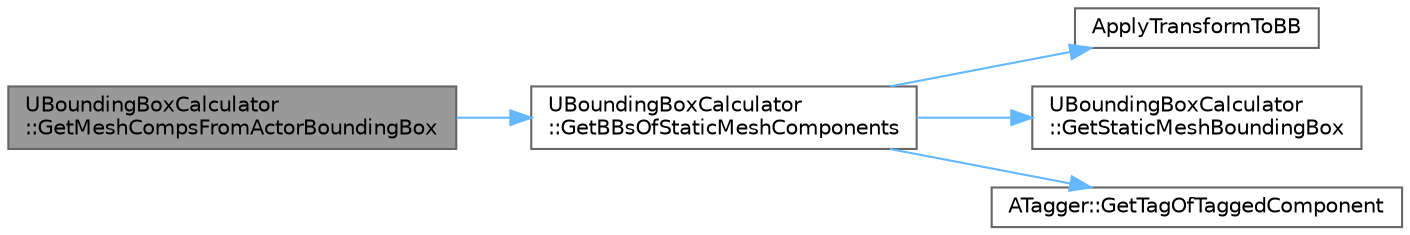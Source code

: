 digraph "UBoundingBoxCalculator::GetMeshCompsFromActorBoundingBox"
{
 // INTERACTIVE_SVG=YES
 // LATEX_PDF_SIZE
  bgcolor="transparent";
  edge [fontname=Helvetica,fontsize=10,labelfontname=Helvetica,labelfontsize=10];
  node [fontname=Helvetica,fontsize=10,shape=box,height=0.2,width=0.4];
  rankdir="LR";
  Node1 [id="Node000001",label="UBoundingBoxCalculator\l::GetMeshCompsFromActorBoundingBox",height=0.2,width=0.4,color="gray40", fillcolor="grey60", style="filled", fontcolor="black",tooltip=" "];
  Node1 -> Node2 [id="edge1_Node000001_Node000002",color="steelblue1",style="solid",tooltip=" "];
  Node2 [id="Node000002",label="UBoundingBoxCalculator\l::GetBBsOfStaticMeshComponents",height=0.2,width=0.4,color="grey40", fillcolor="white", style="filled",URL="$df/d02/classUBoundingBoxCalculator.html#ae6652aae39124e629b2cab14760fa027",tooltip=" "];
  Node2 -> Node3 [id="edge2_Node000002_Node000003",color="steelblue1",style="solid",tooltip=" "];
  Node3 [id="Node000003",label="ApplyTransformToBB",height=0.2,width=0.4,color="grey40", fillcolor="white", style="filled",URL="$dd/dd8/BoundingBoxCalculator_8cpp.html#a724edcd3050f902e60a4c923013b7e4c",tooltip=" "];
  Node2 -> Node4 [id="edge3_Node000002_Node000004",color="steelblue1",style="solid",tooltip=" "];
  Node4 [id="Node000004",label="UBoundingBoxCalculator\l::GetStaticMeshBoundingBox",height=0.2,width=0.4,color="grey40", fillcolor="white", style="filled",URL="$df/d02/classUBoundingBoxCalculator.html#acee57735172616e5908916e178b16b7f",tooltip=" "];
  Node2 -> Node5 [id="edge4_Node000002_Node000005",color="steelblue1",style="solid",tooltip=" "];
  Node5 [id="Node000005",label="ATagger::GetTagOfTaggedComponent",height=0.2,width=0.4,color="grey40", fillcolor="white", style="filled",URL="$da/d86/classATagger.html#a1fbf1e4054acac5814c5521796a410a2",tooltip="Retrieve the tag of an already tagged component."];
}
